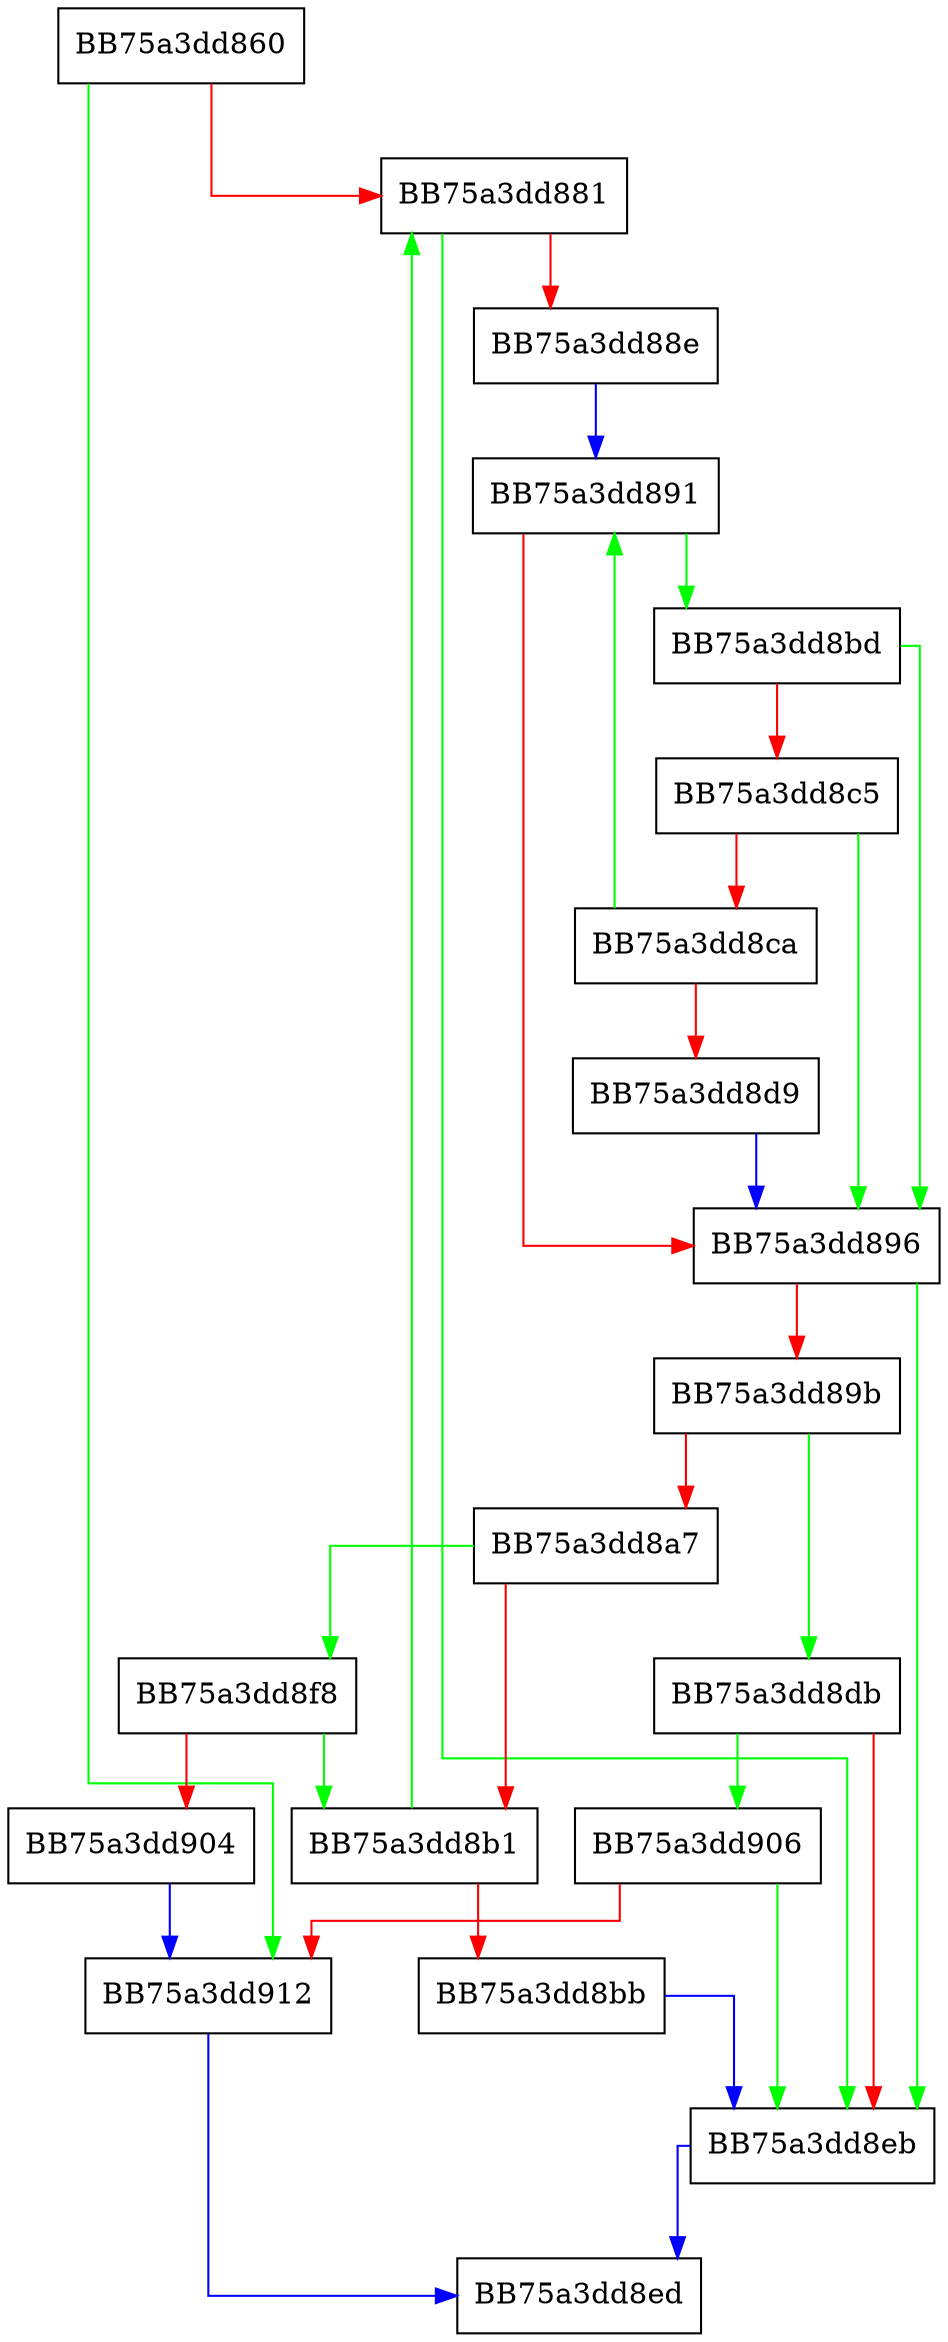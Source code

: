 digraph find_restart_line {
  node [shape="box"];
  graph [splines=ortho];
  BB75a3dd860 -> BB75a3dd912 [color="green"];
  BB75a3dd860 -> BB75a3dd881 [color="red"];
  BB75a3dd881 -> BB75a3dd8eb [color="green"];
  BB75a3dd881 -> BB75a3dd88e [color="red"];
  BB75a3dd88e -> BB75a3dd891 [color="blue"];
  BB75a3dd891 -> BB75a3dd8bd [color="green"];
  BB75a3dd891 -> BB75a3dd896 [color="red"];
  BB75a3dd896 -> BB75a3dd8eb [color="green"];
  BB75a3dd896 -> BB75a3dd89b [color="red"];
  BB75a3dd89b -> BB75a3dd8db [color="green"];
  BB75a3dd89b -> BB75a3dd8a7 [color="red"];
  BB75a3dd8a7 -> BB75a3dd8f8 [color="green"];
  BB75a3dd8a7 -> BB75a3dd8b1 [color="red"];
  BB75a3dd8b1 -> BB75a3dd881 [color="green"];
  BB75a3dd8b1 -> BB75a3dd8bb [color="red"];
  BB75a3dd8bb -> BB75a3dd8eb [color="blue"];
  BB75a3dd8bd -> BB75a3dd896 [color="green"];
  BB75a3dd8bd -> BB75a3dd8c5 [color="red"];
  BB75a3dd8c5 -> BB75a3dd896 [color="green"];
  BB75a3dd8c5 -> BB75a3dd8ca [color="red"];
  BB75a3dd8ca -> BB75a3dd891 [color="green"];
  BB75a3dd8ca -> BB75a3dd8d9 [color="red"];
  BB75a3dd8d9 -> BB75a3dd896 [color="blue"];
  BB75a3dd8db -> BB75a3dd906 [color="green"];
  BB75a3dd8db -> BB75a3dd8eb [color="red"];
  BB75a3dd8eb -> BB75a3dd8ed [color="blue"];
  BB75a3dd8f8 -> BB75a3dd8b1 [color="green"];
  BB75a3dd8f8 -> BB75a3dd904 [color="red"];
  BB75a3dd904 -> BB75a3dd912 [color="blue"];
  BB75a3dd906 -> BB75a3dd8eb [color="green"];
  BB75a3dd906 -> BB75a3dd912 [color="red"];
  BB75a3dd912 -> BB75a3dd8ed [color="blue"];
}
